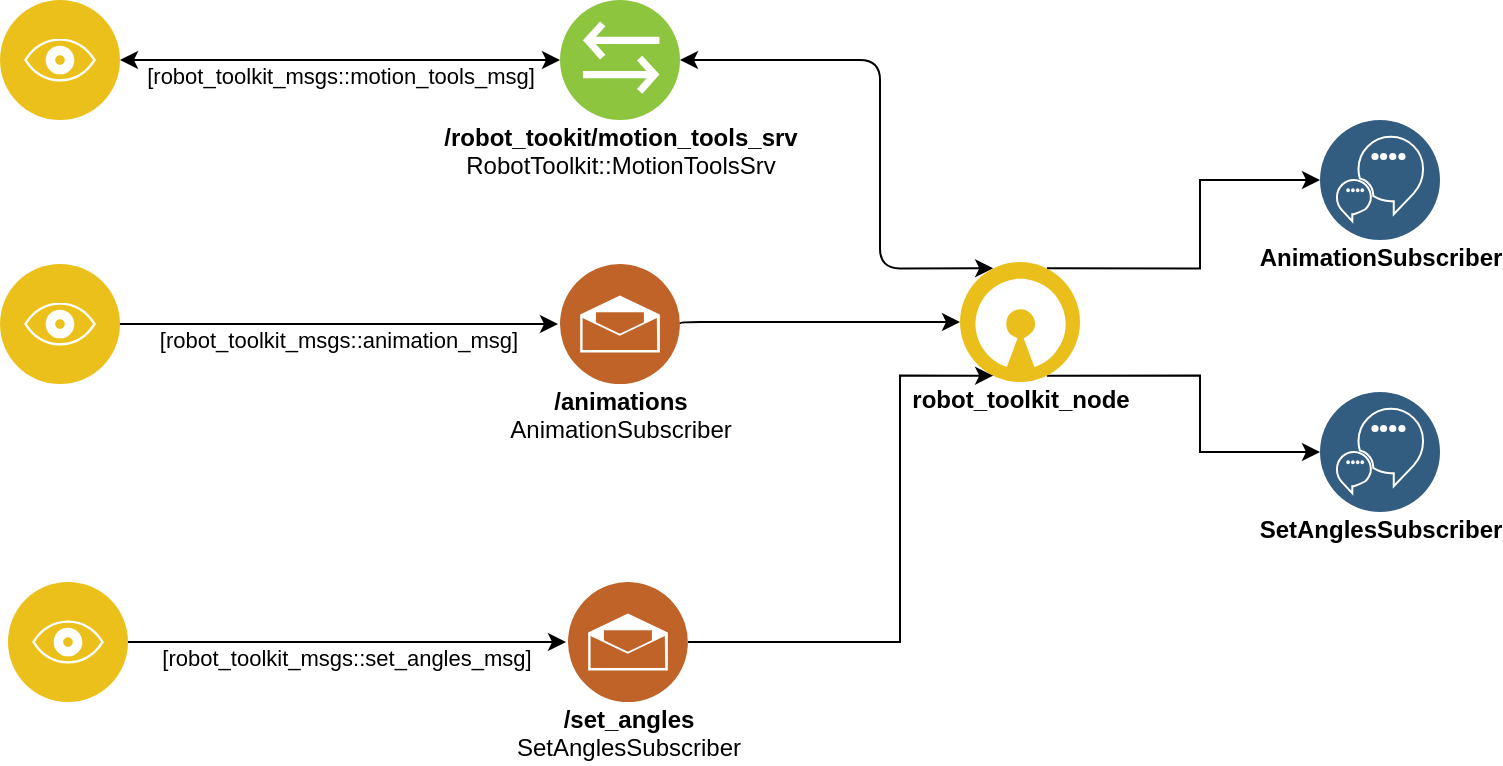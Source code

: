 <mxfile version="10.7.5" type="device"><diagram id="i_G1sJ6apPRsVd_6MF1_" name="Page-1"><mxGraphModel dx="1969" dy="1169" grid="1" gridSize="10" guides="1" tooltips="1" connect="1" arrows="1" fold="1" page="1" pageScale="1" pageWidth="850" pageHeight="1100" math="0" shadow="0"><root><mxCell id="0"/><mxCell id="1" parent="0"/><mxCell id="Xuhcu1reCGZLSPkCSpRx-32" style="edgeStyle=orthogonalEdgeStyle;rounded=1;orthogonalLoop=1;jettySize=auto;html=1;exitX=0.25;exitY=0;exitDx=0;exitDy=0;entryX=1;entryY=0.5;entryDx=0;entryDy=0;fontColor=#000000;startArrow=classic;startFill=1;spacingTop=-5;" parent="1" source="Xuhcu1reCGZLSPkCSpRx-1" target="Xuhcu1reCGZLSPkCSpRx-4" edge="1"><mxGeometry relative="1" as="geometry"><Array as="points"><mxPoint x="500" y="218"/><mxPoint x="500" y="114"/></Array></mxGeometry></mxCell><mxCell id="yAHeeFZRj0sv49bHUvWF-1" style="edgeStyle=orthogonalEdgeStyle;rounded=0;orthogonalLoop=1;jettySize=auto;html=1;exitX=0.75;exitY=0;exitDx=0;exitDy=0;entryX=0;entryY=0.5;entryDx=0;entryDy=0;" parent="1" source="Xuhcu1reCGZLSPkCSpRx-1" target="Xuhcu1reCGZLSPkCSpRx-28" edge="1"><mxGeometry relative="1" as="geometry"/></mxCell><mxCell id="AiNQkj8R-JxbpU9rtbUS-9" style="edgeStyle=orthogonalEdgeStyle;rounded=0;orthogonalLoop=1;jettySize=auto;html=1;exitX=0.75;exitY=1;exitDx=0;exitDy=0;entryX=0;entryY=0.5;entryDx=0;entryDy=0;" edge="1" parent="1" source="Xuhcu1reCGZLSPkCSpRx-1" target="AiNQkj8R-JxbpU9rtbUS-7"><mxGeometry relative="1" as="geometry"/></mxCell><mxCell id="Xuhcu1reCGZLSPkCSpRx-1" value="robot_toolkit_node" style="aspect=fixed;perimeter=ellipsePerimeter;html=1;align=center;shadow=0;dashed=0;fontColor=#000000;labelBackgroundColor=#ffffff;fontSize=12;spacingTop=-5;image;image=img/lib/ibm/applications/open_source_tools.svg;fontStyle=1" parent="1" vertex="1"><mxGeometry x="540" y="215" width="60" height="60" as="geometry"/></mxCell><mxCell id="Xuhcu1reCGZLSPkCSpRx-34" style="edgeStyle=orthogonalEdgeStyle;rounded=1;orthogonalLoop=1;jettySize=auto;html=1;exitX=0;exitY=0.5;exitDx=0;exitDy=0;entryX=1;entryY=0.5;entryDx=0;entryDy=0;fontColor=#000000;strokeColor=none;startArrow=classic;startFill=1;verticalAlign=top;horizontal=1;spacingTop=-5;" parent="1" source="Xuhcu1reCGZLSPkCSpRx-4" target="Xuhcu1reCGZLSPkCSpRx-33" edge="1"><mxGeometry relative="1" as="geometry"/></mxCell><mxCell id="Xuhcu1reCGZLSPkCSpRx-4" value="/robot_tookit/motion_tools_srv&lt;br&gt;&lt;div&gt;&lt;span style=&quot;font-weight: normal&quot;&gt;RobotToolkit::MotionToolsSrv&lt;/span&gt;&lt;/div&gt;" style="aspect=fixed;perimeter=ellipsePerimeter;html=1;align=center;shadow=0;dashed=0;fontColor=#000000;labelBackgroundColor=#ffffff;fontSize=12;spacingTop=-5;image;image=img/lib/ibm/vpc/Bridge.svg;fontStyle=1;verticalAlign=top;horizontal=1;" parent="1" vertex="1"><mxGeometry x="340" y="84" width="60" height="60" as="geometry"/></mxCell><mxCell id="Xuhcu1reCGZLSPkCSpRx-52" style="edgeStyle=orthogonalEdgeStyle;rounded=1;orthogonalLoop=1;jettySize=auto;html=1;exitX=1;exitY=0.5;exitDx=0;exitDy=0;startArrow=none;startFill=0;endArrow=classic;endFill=1;fontColor=#000000;spacingTop=-5;entryX=0;entryY=0.5;entryDx=0;entryDy=0;" parent="1" source="Xuhcu1reCGZLSPkCSpRx-9" target="Xuhcu1reCGZLSPkCSpRx-1" edge="1"><mxGeometry relative="1" as="geometry"><Array as="points"><mxPoint x="400" y="245"/></Array><mxPoint x="540" y="272" as="targetPoint"/></mxGeometry></mxCell><mxCell id="Xuhcu1reCGZLSPkCSpRx-9" value="&lt;div&gt;/animations&lt;span style=&quot;font-weight: normal&quot;&gt;&lt;br&gt;&lt;/span&gt;&lt;/div&gt;&lt;div&gt;&lt;span style=&quot;font-weight: normal&quot;&gt;AnimationSubscriber&lt;/span&gt;&lt;/div&gt;" style="aspect=fixed;perimeter=ellipsePerimeter;html=1;align=center;shadow=0;dashed=0;fontColor=#000000;labelBackgroundColor=#ffffff;fontSize=12;spacingTop=-5;image;image=img/lib/ibm/social/messaging.svg;fontStyle=1;verticalAlign=top;horizontal=1;" parent="1" vertex="1"><mxGeometry x="340" y="216" width="60" height="60" as="geometry"/></mxCell><mxCell id="Xuhcu1reCGZLSPkCSpRx-28" value="&lt;div&gt;AnimationSubscriber&lt;/div&gt;" style="aspect=fixed;perimeter=ellipsePerimeter;html=1;align=center;shadow=0;dashed=0;fontColor=#000000;labelBackgroundColor=#ffffff;fontSize=12;spacingTop=-5;image;image=img/lib/ibm/data/conversation_trained_deployed.svg;fontStyle=1" parent="1" vertex="1"><mxGeometry x="720" y="144" width="60" height="60" as="geometry"/></mxCell><mxCell id="Xuhcu1reCGZLSPkCSpRx-38" value="&lt;div&gt;[robot_toolkit_msgs::motion_tools_msg]&lt;/div&gt;" style="edgeStyle=orthogonalEdgeStyle;rounded=1;orthogonalLoop=1;jettySize=auto;html=1;exitX=1;exitY=0.5;exitDx=0;exitDy=0;entryX=0;entryY=0.5;entryDx=0;entryDy=0;startArrow=classic;startFill=1;fontColor=#000000;verticalAlign=top;horizontal=1;spacingTop=-5;" parent="1" source="Xuhcu1reCGZLSPkCSpRx-33" target="Xuhcu1reCGZLSPkCSpRx-4" edge="1"><mxGeometry relative="1" as="geometry"/></mxCell><mxCell id="Xuhcu1reCGZLSPkCSpRx-33" value="" style="aspect=fixed;perimeter=ellipsePerimeter;html=1;align=center;shadow=0;dashed=0;fontColor=#4277BB;labelBackgroundColor=#ffffff;fontSize=12;spacingTop=-5;image;image=img/lib/ibm/applications/visualization.svg;verticalAlign=top;horizontal=1;" parent="1" vertex="1"><mxGeometry x="60" y="84" width="60" height="60" as="geometry"/></mxCell><mxCell id="Xuhcu1reCGZLSPkCSpRx-55" value="&lt;div&gt;[robot_toolkit_msgs::animation_msg]&lt;/div&gt;" style="edgeStyle=orthogonalEdgeStyle;rounded=1;orthogonalLoop=1;jettySize=auto;html=1;exitX=1;exitY=0.5;exitDx=0;exitDy=0;startArrow=none;startFill=0;endArrow=classic;endFill=1;fontColor=#000000;verticalAlign=top;horizontal=1;spacingTop=-5;" parent="1" edge="1"><mxGeometry relative="1" as="geometry"><mxPoint x="119" y="246" as="sourcePoint"/><mxPoint x="339" y="246" as="targetPoint"/></mxGeometry></mxCell><mxCell id="Xuhcu1reCGZLSPkCSpRx-53" value="" style="aspect=fixed;perimeter=ellipsePerimeter;html=1;align=center;shadow=0;dashed=0;fontColor=#4277BB;labelBackgroundColor=#ffffff;fontSize=12;spacingTop=-5;image;image=img/lib/ibm/applications/visualization.svg;verticalAlign=top;horizontal=1;" parent="1" vertex="1"><mxGeometry x="60" y="216" width="60" height="60" as="geometry"/></mxCell><mxCell id="AiNQkj8R-JxbpU9rtbUS-4" style="edgeStyle=orthogonalEdgeStyle;rounded=0;orthogonalLoop=1;jettySize=auto;html=1;exitX=1;exitY=0.5;exitDx=0;exitDy=0;entryX=0.25;entryY=1;entryDx=0;entryDy=0;" edge="1" parent="1" source="AiNQkj8R-JxbpU9rtbUS-1" target="Xuhcu1reCGZLSPkCSpRx-1"><mxGeometry relative="1" as="geometry"><Array as="points"><mxPoint x="510" y="405"/><mxPoint x="510" y="272"/></Array></mxGeometry></mxCell><mxCell id="AiNQkj8R-JxbpU9rtbUS-1" value="&lt;div&gt;/set_angles&lt;span style=&quot;font-weight: normal&quot;&gt;&lt;br&gt;&lt;/span&gt;&lt;/div&gt;&lt;div&gt;&lt;span style=&quot;font-weight: normal&quot;&gt;SetAnglesSubscriber&lt;/span&gt;&lt;/div&gt;" style="aspect=fixed;perimeter=ellipsePerimeter;html=1;align=center;shadow=0;dashed=0;fontColor=#000000;labelBackgroundColor=#ffffff;fontSize=12;spacingTop=-5;image;image=img/lib/ibm/social/messaging.svg;fontStyle=1;verticalAlign=top;horizontal=1;" vertex="1" parent="1"><mxGeometry x="344" y="375" width="60" height="60" as="geometry"/></mxCell><mxCell id="AiNQkj8R-JxbpU9rtbUS-2" value="&lt;div&gt;[robot_toolkit_msgs::set_angles_msg]&lt;/div&gt;" style="edgeStyle=orthogonalEdgeStyle;rounded=1;orthogonalLoop=1;jettySize=auto;html=1;exitX=1;exitY=0.5;exitDx=0;exitDy=0;startArrow=none;startFill=0;endArrow=classic;endFill=1;fontColor=#000000;verticalAlign=top;horizontal=1;spacingTop=-5;" edge="1" parent="1"><mxGeometry relative="1" as="geometry"><mxPoint x="123" y="405" as="sourcePoint"/><mxPoint x="343" y="405" as="targetPoint"/></mxGeometry></mxCell><mxCell id="AiNQkj8R-JxbpU9rtbUS-3" value="" style="aspect=fixed;perimeter=ellipsePerimeter;html=1;align=center;shadow=0;dashed=0;fontColor=#4277BB;labelBackgroundColor=#ffffff;fontSize=12;spacingTop=-5;image;image=img/lib/ibm/applications/visualization.svg;verticalAlign=top;horizontal=1;" vertex="1" parent="1"><mxGeometry x="64" y="375" width="60" height="60" as="geometry"/></mxCell><mxCell id="AiNQkj8R-JxbpU9rtbUS-7" value="&lt;div&gt;SetAnglesSubscriber&lt;/div&gt;" style="aspect=fixed;perimeter=ellipsePerimeter;html=1;align=center;shadow=0;dashed=0;fontColor=#000000;labelBackgroundColor=#ffffff;fontSize=12;spacingTop=-5;image;image=img/lib/ibm/data/conversation_trained_deployed.svg;fontStyle=1" vertex="1" parent="1"><mxGeometry x="720" y="280" width="60" height="60" as="geometry"/></mxCell></root></mxGraphModel></diagram></mxfile>